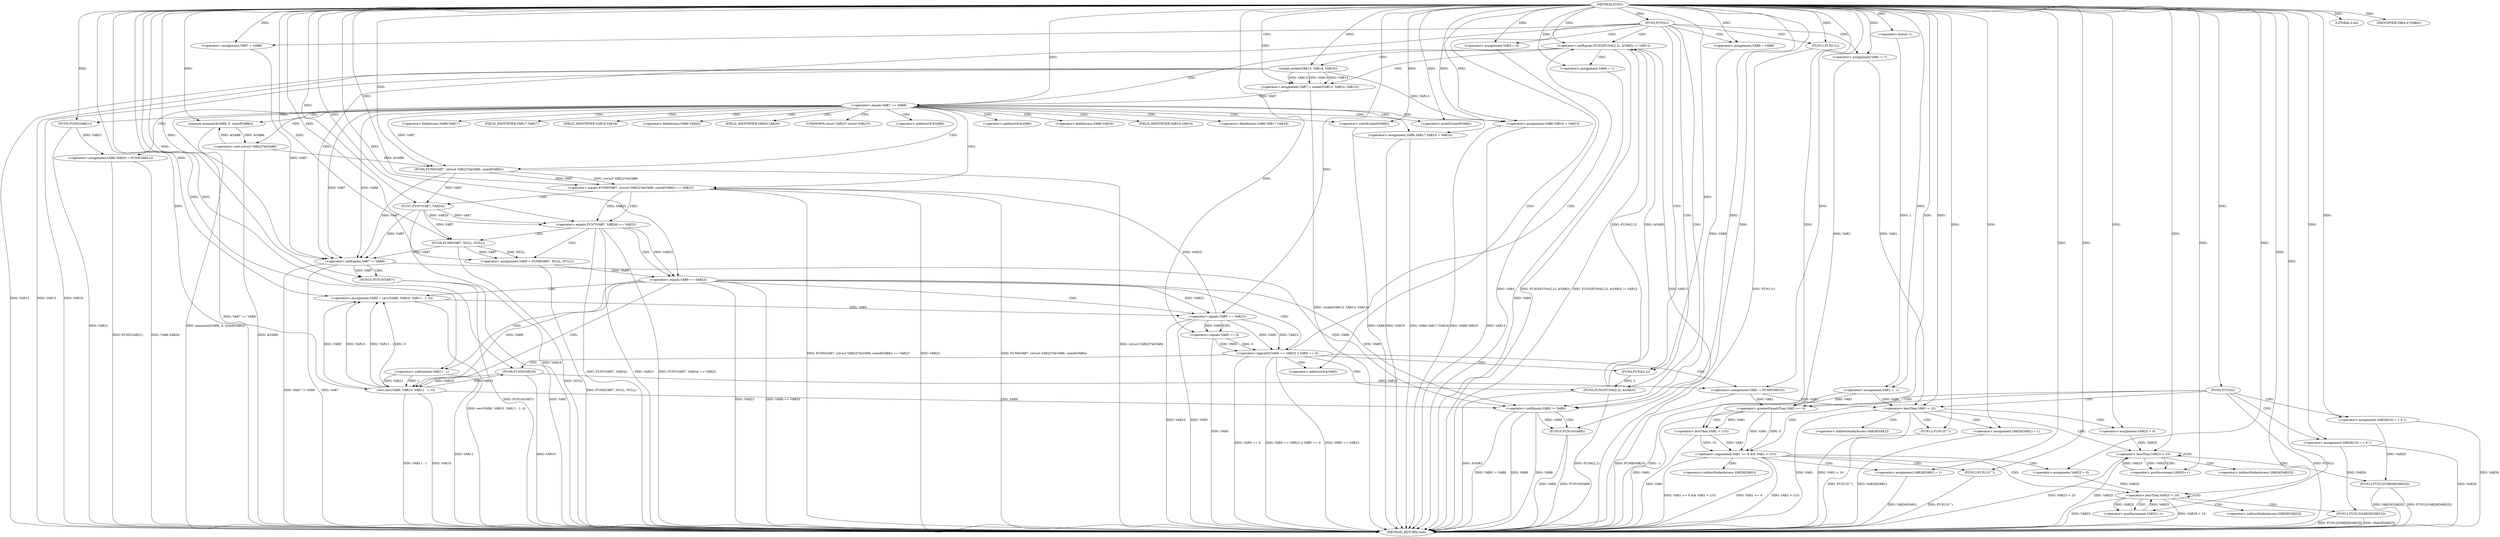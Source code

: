 digraph FUN1 {  
"1000100" [label = "(METHOD,FUN1)" ]
"1000334" [label = "(METHOD_RETURN,void)" ]
"1000103" [label = "(<operator>.assignment,VAR1 = -1)" ]
"1000105" [label = "(<operator>.minus,-1)" ]
"1000108" [label = "(FUN2,FUN2())" ]
"1000113" [label = "(<operator>.assignment,VAR4 = 0)" ]
"1000119" [label = "(<operator>.assignment,VAR7 = VAR8)" ]
"1000123" [label = "(<operator>.assignment,VAR9 = VAR8)" ]
"1000130" [label = "(<operator>.notEquals,FUN3(FUN4(2,2), &VAR3) != VAR12)" ]
"1000131" [label = "(FUN3,FUN3(FUN4(2,2), &VAR3))" ]
"1000132" [label = "(FUN4,FUN4(2,2))" ]
"1000140" [label = "(<operator>.assignment,VAR4 = 1)" ]
"1000143" [label = "(<operator>.assignment,VAR7 = socket(VAR13, VAR14, VAR15))" ]
"1000145" [label = "(socket,socket(VAR13, VAR14, VAR15))" ]
"1000150" [label = "(<operator>.equals,VAR7 == VAR8)" ]
"1000155" [label = "(memset,memset(&VAR6, 0, sizeof(VAR6)))" ]
"1000159" [label = "(<operator>.sizeOf,sizeof(VAR6))" ]
"1000161" [label = "(<operator>.assignment,VAR6.VAR16 = VAR13)" ]
"1000166" [label = "(<operator>.assignment,VAR6.VAR17.VAR18 = VAR19)" ]
"1000173" [label = "(<operator>.assignment,VAR6.VAR20 = FUN5(VAR21))" ]
"1000177" [label = "(FUN5,FUN5(VAR21))" ]
"1000180" [label = "(<operator>.equals,FUN6(VAR7, (struct VAR22*)&VAR6, sizeof(VAR6)) == VAR23)" ]
"1000181" [label = "(FUN6,FUN6(VAR7, (struct VAR22*)&VAR6, sizeof(VAR6)))" ]
"1000183" [label = "(<operator>.cast,(struct VAR22*)&VAR6)" ]
"1000187" [label = "(<operator>.sizeOf,sizeof(VAR6))" ]
"1000193" [label = "(<operator>.equals,FUN7(VAR7, VAR24) == VAR23)" ]
"1000194" [label = "(FUN7,FUN7(VAR7, VAR24))" ]
"1000200" [label = "(<operator>.assignment,VAR9 = FUN8(VAR7, NULL, NULL))" ]
"1000202" [label = "(FUN8,FUN8(VAR7, NULL, NULL))" ]
"1000207" [label = "(<operator>.equals,VAR9 == VAR23)" ]
"1000212" [label = "(<operator>.assignment,VAR5 = recv(VAR9, VAR10, VAR11 - 1, 0))" ]
"1000214" [label = "(recv,recv(VAR9, VAR10, VAR11 - 1, 0))" ]
"1000217" [label = "(<operator>.subtraction,VAR11 - 1)" ]
"1000222" [label = "(<operator>.logicalOr,VAR5 == VAR23 || VAR5 == 0)" ]
"1000223" [label = "(<operator>.equals,VAR5 == VAR23)" ]
"1000226" [label = "(<operator>.equals,VAR5 == 0)" ]
"1000231" [label = "(<operator>.assignment,VAR1 = FUN9(VAR10))" ]
"1000233" [label = "(FUN9,FUN9(VAR10))" ]
"1000235" [label = "(LITERAL,0,do)" ]
"1000237" [label = "(<operator>.notEquals,VAR7 != VAR8)" ]
"1000241" [label = "(FUN10,FUN10(VAR7))" ]
"1000244" [label = "(<operator>.notEquals,VAR9 != VAR8)" ]
"1000248" [label = "(FUN10,FUN10(VAR9))" ]
"1000251" [label = "(IDENTIFIER,VAR4,if (VAR4))" ]
"1000253" [label = "(FUN11,FUN11())" ]
"1000256" [label = "(<operator>.assignment,VAR1 = 7)" ]
"1000260" [label = "(FUN2,FUN2())" ]
"1000265" [label = "(<operator>.assignment,VAR26[10] = { 0 })" ]
"1000268" [label = "(<operator>.lessThan,VAR1 < 10)" ]
"1000272" [label = "(<operator>.assignment,VAR26[VAR1] = 1)" ]
"1000278" [label = "(<operator>.assignment,VAR25 = 0)" ]
"1000281" [label = "(<operator>.lessThan,VAR25 < 10)" ]
"1000284" [label = "(<operator>.postIncrement,VAR25++)" ]
"1000287" [label = "(FUN12,FUN12(VAR26[VAR25]))" ]
"1000293" [label = "(FUN13,FUN13(\"\"))" ]
"1000300" [label = "(<operator>.assignment,VAR26[10] = { 0 })" ]
"1000303" [label = "(<operator>.logicalAnd,VAR1 >= 0 && VAR1 < (10))" ]
"1000304" [label = "(<operator>.greaterEqualsThan,VAR1 >= 0)" ]
"1000307" [label = "(<operator>.lessThan,VAR1 < (10))" ]
"1000311" [label = "(<operator>.assignment,VAR26[VAR1] = 1)" ]
"1000317" [label = "(<operator>.assignment,VAR25 = 0)" ]
"1000320" [label = "(<operator>.lessThan,VAR25 < 10)" ]
"1000323" [label = "(<operator>.postIncrement,VAR25++)" ]
"1000326" [label = "(FUN12,FUN12(VAR26[VAR25]))" ]
"1000332" [label = "(FUN13,FUN13(\"\"))" ]
"1000135" [label = "(<operator>.addressOf,&VAR3)" ]
"1000156" [label = "(<operator>.addressOf,&VAR6)" ]
"1000162" [label = "(<operator>.fieldAccess,VAR6.VAR16)" ]
"1000164" [label = "(FIELD_IDENTIFIER,VAR16,VAR16)" ]
"1000167" [label = "(<operator>.fieldAccess,VAR6.VAR17.VAR18)" ]
"1000168" [label = "(<operator>.fieldAccess,VAR6.VAR17)" ]
"1000170" [label = "(FIELD_IDENTIFIER,VAR17,VAR17)" ]
"1000171" [label = "(FIELD_IDENTIFIER,VAR18,VAR18)" ]
"1000174" [label = "(<operator>.fieldAccess,VAR6.VAR20)" ]
"1000176" [label = "(FIELD_IDENTIFIER,VAR20,VAR20)" ]
"1000184" [label = "(UNKNOWN,struct VAR22*,struct VAR22*)" ]
"1000185" [label = "(<operator>.addressOf,&VAR6)" ]
"1000273" [label = "(<operator>.indirectIndexAccess,VAR26[VAR1])" ]
"1000288" [label = "(<operator>.indirectIndexAccess,VAR26[VAR25])" ]
"1000312" [label = "(<operator>.indirectIndexAccess,VAR26[VAR1])" ]
"1000327" [label = "(<operator>.indirectIndexAccess,VAR26[VAR25])" ]
  "1000183" -> "1000334"  [ label = "DDG: &VAR6"] 
  "1000303" -> "1000334"  [ label = "DDG: VAR1 >= 0 && VAR1 < (10)"] 
  "1000326" -> "1000334"  [ label = "DDG: FUN12(VAR26[VAR25])"] 
  "1000248" -> "1000334"  [ label = "DDG: FUN10(VAR9)"] 
  "1000187" -> "1000334"  [ label = "DDG: VAR6"] 
  "1000177" -> "1000334"  [ label = "DDG: VAR21"] 
  "1000130" -> "1000334"  [ label = "DDG: FUN3(FUN4(2,2), &VAR3) != VAR12"] 
  "1000260" -> "1000334"  [ label = "DDG: FUN2()"] 
  "1000166" -> "1000334"  [ label = "DDG: VAR19"] 
  "1000311" -> "1000334"  [ label = "DDG: VAR26[VAR1]"] 
  "1000223" -> "1000334"  [ label = "DDG: VAR23"] 
  "1000193" -> "1000334"  [ label = "DDG: FUN7(VAR7, VAR24)"] 
  "1000226" -> "1000334"  [ label = "DDG: VAR5"] 
  "1000222" -> "1000334"  [ label = "DDG: VAR5 == VAR23"] 
  "1000237" -> "1000334"  [ label = "DDG: VAR7 != VAR8"] 
  "1000207" -> "1000334"  [ label = "DDG: VAR23"] 
  "1000281" -> "1000334"  [ label = "DDG: VAR25"] 
  "1000231" -> "1000334"  [ label = "DDG: FUN9(VAR10)"] 
  "1000253" -> "1000334"  [ label = "DDG: FUN11()"] 
  "1000303" -> "1000334"  [ label = "DDG: VAR1 >= 0"] 
  "1000293" -> "1000334"  [ label = "DDG: FUN13(\"\")"] 
  "1000214" -> "1000334"  [ label = "DDG: VAR10"] 
  "1000287" -> "1000334"  [ label = "DDG: FUN12(VAR26[VAR25])"] 
  "1000103" -> "1000334"  [ label = "DDG: -1"] 
  "1000222" -> "1000334"  [ label = "DDG: VAR5 == 0"] 
  "1000214" -> "1000334"  [ label = "DDG: VAR11 - 1"] 
  "1000212" -> "1000334"  [ label = "DDG: recv(VAR9, VAR10, VAR11 - 1, 0)"] 
  "1000180" -> "1000334"  [ label = "DDG: VAR23"] 
  "1000237" -> "1000334"  [ label = "DDG: VAR7"] 
  "1000113" -> "1000334"  [ label = "DDG: VAR4"] 
  "1000304" -> "1000334"  [ label = "DDG: VAR1"] 
  "1000303" -> "1000334"  [ label = "DDG: VAR1 < (10)"] 
  "1000131" -> "1000334"  [ label = "DDG: FUN4(2,2)"] 
  "1000140" -> "1000334"  [ label = "DDG: VAR4"] 
  "1000268" -> "1000334"  [ label = "DDG: VAR1"] 
  "1000155" -> "1000334"  [ label = "DDG: memset(&VAR6, 0, sizeof(VAR6))"] 
  "1000166" -> "1000334"  [ label = "DDG: VAR6.VAR17.VAR18"] 
  "1000332" -> "1000334"  [ label = "DDG: FUN13(\"\")"] 
  "1000268" -> "1000334"  [ label = "DDG: VAR1 < 10"] 
  "1000180" -> "1000334"  [ label = "DDG: FUN6(VAR7, (struct VAR22*)&VAR6, sizeof(VAR6))"] 
  "1000300" -> "1000334"  [ label = "DDG: VAR26"] 
  "1000217" -> "1000334"  [ label = "DDG: VAR11"] 
  "1000180" -> "1000334"  [ label = "DDG: FUN6(VAR7, (struct VAR22*)&VAR6, sizeof(VAR6)) == VAR23"] 
  "1000222" -> "1000334"  [ label = "DDG: VAR5 == VAR23 || VAR5 == 0"] 
  "1000145" -> "1000334"  [ label = "DDG: VAR15"] 
  "1000207" -> "1000334"  [ label = "DDG: VAR9 == VAR23"] 
  "1000265" -> "1000334"  [ label = "DDG: VAR26"] 
  "1000193" -> "1000334"  [ label = "DDG: VAR23"] 
  "1000272" -> "1000334"  [ label = "DDG: VAR26[VAR1]"] 
  "1000131" -> "1000334"  [ label = "DDG: &VAR3"] 
  "1000193" -> "1000334"  [ label = "DDG: FUN7(VAR7, VAR24) == VAR23"] 
  "1000281" -> "1000334"  [ label = "DDG: VAR25 < 10"] 
  "1000233" -> "1000334"  [ label = "DDG: VAR10"] 
  "1000241" -> "1000334"  [ label = "DDG: VAR7"] 
  "1000143" -> "1000334"  [ label = "DDG: socket(VAR13, VAR14, VAR15)"] 
  "1000287" -> "1000334"  [ label = "DDG: VAR26[VAR25]"] 
  "1000173" -> "1000334"  [ label = "DDG: FUN5(VAR21)"] 
  "1000244" -> "1000334"  [ label = "DDG: VAR9 != VAR8"] 
  "1000150" -> "1000334"  [ label = "DDG: VAR7 == VAR8"] 
  "1000320" -> "1000334"  [ label = "DDG: VAR25"] 
  "1000326" -> "1000334"  [ label = "DDG: VAR26[VAR25]"] 
  "1000202" -> "1000334"  [ label = "DDG: NULL"] 
  "1000320" -> "1000334"  [ label = "DDG: VAR25 < 10"] 
  "1000244" -> "1000334"  [ label = "DDG: VAR9"] 
  "1000307" -> "1000334"  [ label = "DDG: VAR1"] 
  "1000194" -> "1000334"  [ label = "DDG: VAR24"] 
  "1000161" -> "1000334"  [ label = "DDG: VAR6.VAR16"] 
  "1000244" -> "1000334"  [ label = "DDG: VAR8"] 
  "1000145" -> "1000334"  [ label = "DDG: VAR13"] 
  "1000241" -> "1000334"  [ label = "DDG: FUN10(VAR7)"] 
  "1000145" -> "1000334"  [ label = "DDG: VAR14"] 
  "1000181" -> "1000334"  [ label = "DDG: (struct VAR22*)&VAR6"] 
  "1000173" -> "1000334"  [ label = "DDG: VAR6.VAR20"] 
  "1000130" -> "1000334"  [ label = "DDG: VAR12"] 
  "1000248" -> "1000334"  [ label = "DDG: VAR9"] 
  "1000223" -> "1000334"  [ label = "DDG: VAR5"] 
  "1000161" -> "1000334"  [ label = "DDG: VAR13"] 
  "1000130" -> "1000334"  [ label = "DDG: FUN3(FUN4(2,2), &VAR3)"] 
  "1000200" -> "1000334"  [ label = "DDG: FUN8(VAR7, NULL, NULL)"] 
  "1000105" -> "1000103"  [ label = "DDG: 1"] 
  "1000100" -> "1000103"  [ label = "DDG: "] 
  "1000100" -> "1000105"  [ label = "DDG: "] 
  "1000100" -> "1000108"  [ label = "DDG: "] 
  "1000100" -> "1000113"  [ label = "DDG: "] 
  "1000100" -> "1000119"  [ label = "DDG: "] 
  "1000100" -> "1000123"  [ label = "DDG: "] 
  "1000131" -> "1000130"  [ label = "DDG: FUN4(2,2)"] 
  "1000131" -> "1000130"  [ label = "DDG: &VAR3"] 
  "1000132" -> "1000131"  [ label = "DDG: 2"] 
  "1000100" -> "1000132"  [ label = "DDG: "] 
  "1000100" -> "1000130"  [ label = "DDG: "] 
  "1000100" -> "1000140"  [ label = "DDG: "] 
  "1000145" -> "1000143"  [ label = "DDG: VAR13"] 
  "1000145" -> "1000143"  [ label = "DDG: VAR14"] 
  "1000145" -> "1000143"  [ label = "DDG: VAR15"] 
  "1000100" -> "1000143"  [ label = "DDG: "] 
  "1000100" -> "1000145"  [ label = "DDG: "] 
  "1000143" -> "1000150"  [ label = "DDG: VAR7"] 
  "1000100" -> "1000150"  [ label = "DDG: "] 
  "1000183" -> "1000155"  [ label = "DDG: &VAR6"] 
  "1000100" -> "1000155"  [ label = "DDG: "] 
  "1000100" -> "1000159"  [ label = "DDG: "] 
  "1000145" -> "1000161"  [ label = "DDG: VAR13"] 
  "1000100" -> "1000161"  [ label = "DDG: "] 
  "1000100" -> "1000166"  [ label = "DDG: "] 
  "1000177" -> "1000173"  [ label = "DDG: VAR21"] 
  "1000100" -> "1000177"  [ label = "DDG: "] 
  "1000181" -> "1000180"  [ label = "DDG: VAR7"] 
  "1000181" -> "1000180"  [ label = "DDG: (struct VAR22*)&VAR6"] 
  "1000150" -> "1000181"  [ label = "DDG: VAR7"] 
  "1000100" -> "1000181"  [ label = "DDG: "] 
  "1000183" -> "1000181"  [ label = "DDG: &VAR6"] 
  "1000155" -> "1000183"  [ label = "DDG: &VAR6"] 
  "1000100" -> "1000187"  [ label = "DDG: "] 
  "1000223" -> "1000180"  [ label = "DDG: VAR23"] 
  "1000100" -> "1000180"  [ label = "DDG: "] 
  "1000194" -> "1000193"  [ label = "DDG: VAR7"] 
  "1000194" -> "1000193"  [ label = "DDG: VAR24"] 
  "1000181" -> "1000194"  [ label = "DDG: VAR7"] 
  "1000100" -> "1000194"  [ label = "DDG: "] 
  "1000180" -> "1000193"  [ label = "DDG: VAR23"] 
  "1000100" -> "1000193"  [ label = "DDG: "] 
  "1000202" -> "1000200"  [ label = "DDG: VAR7"] 
  "1000202" -> "1000200"  [ label = "DDG: NULL"] 
  "1000100" -> "1000200"  [ label = "DDG: "] 
  "1000194" -> "1000202"  [ label = "DDG: VAR7"] 
  "1000100" -> "1000202"  [ label = "DDG: "] 
  "1000200" -> "1000207"  [ label = "DDG: VAR9"] 
  "1000100" -> "1000207"  [ label = "DDG: "] 
  "1000193" -> "1000207"  [ label = "DDG: VAR23"] 
  "1000214" -> "1000212"  [ label = "DDG: VAR9"] 
  "1000214" -> "1000212"  [ label = "DDG: VAR10"] 
  "1000214" -> "1000212"  [ label = "DDG: VAR11 - 1"] 
  "1000214" -> "1000212"  [ label = "DDG: 0"] 
  "1000100" -> "1000212"  [ label = "DDG: "] 
  "1000207" -> "1000214"  [ label = "DDG: VAR9"] 
  "1000100" -> "1000214"  [ label = "DDG: "] 
  "1000233" -> "1000214"  [ label = "DDG: VAR10"] 
  "1000217" -> "1000214"  [ label = "DDG: VAR11"] 
  "1000217" -> "1000214"  [ label = "DDG: 1"] 
  "1000100" -> "1000217"  [ label = "DDG: "] 
  "1000223" -> "1000222"  [ label = "DDG: VAR5"] 
  "1000223" -> "1000222"  [ label = "DDG: VAR23"] 
  "1000212" -> "1000223"  [ label = "DDG: VAR5"] 
  "1000100" -> "1000223"  [ label = "DDG: "] 
  "1000207" -> "1000223"  [ label = "DDG: VAR23"] 
  "1000226" -> "1000222"  [ label = "DDG: VAR5"] 
  "1000226" -> "1000222"  [ label = "DDG: 0"] 
  "1000223" -> "1000226"  [ label = "DDG: VAR5"] 
  "1000100" -> "1000226"  [ label = "DDG: "] 
  "1000233" -> "1000231"  [ label = "DDG: VAR10"] 
  "1000100" -> "1000231"  [ label = "DDG: "] 
  "1000214" -> "1000233"  [ label = "DDG: VAR10"] 
  "1000100" -> "1000233"  [ label = "DDG: "] 
  "1000100" -> "1000235"  [ label = "DDG: "] 
  "1000181" -> "1000237"  [ label = "DDG: VAR7"] 
  "1000150" -> "1000237"  [ label = "DDG: VAR7"] 
  "1000194" -> "1000237"  [ label = "DDG: VAR7"] 
  "1000202" -> "1000237"  [ label = "DDG: VAR7"] 
  "1000119" -> "1000237"  [ label = "DDG: VAR7"] 
  "1000100" -> "1000237"  [ label = "DDG: "] 
  "1000150" -> "1000237"  [ label = "DDG: VAR8"] 
  "1000237" -> "1000241"  [ label = "DDG: VAR7"] 
  "1000100" -> "1000241"  [ label = "DDG: "] 
  "1000207" -> "1000244"  [ label = "DDG: VAR9"] 
  "1000214" -> "1000244"  [ label = "DDG: VAR9"] 
  "1000123" -> "1000244"  [ label = "DDG: VAR9"] 
  "1000100" -> "1000244"  [ label = "DDG: "] 
  "1000237" -> "1000244"  [ label = "DDG: VAR8"] 
  "1000244" -> "1000248"  [ label = "DDG: VAR9"] 
  "1000100" -> "1000248"  [ label = "DDG: "] 
  "1000100" -> "1000251"  [ label = "DDG: "] 
  "1000100" -> "1000253"  [ label = "DDG: "] 
  "1000100" -> "1000256"  [ label = "DDG: "] 
  "1000100" -> "1000260"  [ label = "DDG: "] 
  "1000100" -> "1000265"  [ label = "DDG: "] 
  "1000103" -> "1000268"  [ label = "DDG: VAR1"] 
  "1000231" -> "1000268"  [ label = "DDG: VAR1"] 
  "1000256" -> "1000268"  [ label = "DDG: VAR1"] 
  "1000100" -> "1000268"  [ label = "DDG: "] 
  "1000100" -> "1000272"  [ label = "DDG: "] 
  "1000100" -> "1000278"  [ label = "DDG: "] 
  "1000284" -> "1000281"  [ label = "DDG: VAR25"] 
  "1000278" -> "1000281"  [ label = "DDG: VAR25"] 
  "1000100" -> "1000281"  [ label = "DDG: "] 
  "1000281" -> "1000284"  [ label = "DDG: VAR25"] 
  "1000100" -> "1000284"  [ label = "DDG: "] 
  "1000265" -> "1000287"  [ label = "DDG: VAR26"] 
  "1000100" -> "1000293"  [ label = "DDG: "] 
  "1000100" -> "1000300"  [ label = "DDG: "] 
  "1000304" -> "1000303"  [ label = "DDG: VAR1"] 
  "1000304" -> "1000303"  [ label = "DDG: 0"] 
  "1000103" -> "1000304"  [ label = "DDG: VAR1"] 
  "1000231" -> "1000304"  [ label = "DDG: VAR1"] 
  "1000256" -> "1000304"  [ label = "DDG: VAR1"] 
  "1000100" -> "1000304"  [ label = "DDG: "] 
  "1000307" -> "1000303"  [ label = "DDG: VAR1"] 
  "1000307" -> "1000303"  [ label = "DDG: 10"] 
  "1000304" -> "1000307"  [ label = "DDG: VAR1"] 
  "1000100" -> "1000307"  [ label = "DDG: "] 
  "1000100" -> "1000311"  [ label = "DDG: "] 
  "1000100" -> "1000317"  [ label = "DDG: "] 
  "1000317" -> "1000320"  [ label = "DDG: VAR25"] 
  "1000323" -> "1000320"  [ label = "DDG: VAR25"] 
  "1000100" -> "1000320"  [ label = "DDG: "] 
  "1000320" -> "1000323"  [ label = "DDG: VAR25"] 
  "1000100" -> "1000323"  [ label = "DDG: "] 
  "1000300" -> "1000326"  [ label = "DDG: VAR26"] 
  "1000100" -> "1000332"  [ label = "DDG: "] 
  "1000108" -> "1000244"  [ label = "CDG: "] 
  "1000108" -> "1000132"  [ label = "CDG: "] 
  "1000108" -> "1000123"  [ label = "CDG: "] 
  "1000108" -> "1000130"  [ label = "CDG: "] 
  "1000108" -> "1000119"  [ label = "CDG: "] 
  "1000108" -> "1000135"  [ label = "CDG: "] 
  "1000108" -> "1000131"  [ label = "CDG: "] 
  "1000108" -> "1000113"  [ label = "CDG: "] 
  "1000108" -> "1000237"  [ label = "CDG: "] 
  "1000108" -> "1000256"  [ label = "CDG: "] 
  "1000108" -> "1000253"  [ label = "CDG: "] 
  "1000130" -> "1000150"  [ label = "CDG: "] 
  "1000130" -> "1000145"  [ label = "CDG: "] 
  "1000130" -> "1000143"  [ label = "CDG: "] 
  "1000130" -> "1000140"  [ label = "CDG: "] 
  "1000150" -> "1000164"  [ label = "CDG: "] 
  "1000150" -> "1000174"  [ label = "CDG: "] 
  "1000150" -> "1000156"  [ label = "CDG: "] 
  "1000150" -> "1000161"  [ label = "CDG: "] 
  "1000150" -> "1000166"  [ label = "CDG: "] 
  "1000150" -> "1000180"  [ label = "CDG: "] 
  "1000150" -> "1000183"  [ label = "CDG: "] 
  "1000150" -> "1000167"  [ label = "CDG: "] 
  "1000150" -> "1000176"  [ label = "CDG: "] 
  "1000150" -> "1000187"  [ label = "CDG: "] 
  "1000150" -> "1000185"  [ label = "CDG: "] 
  "1000150" -> "1000168"  [ label = "CDG: "] 
  "1000150" -> "1000159"  [ label = "CDG: "] 
  "1000150" -> "1000173"  [ label = "CDG: "] 
  "1000150" -> "1000155"  [ label = "CDG: "] 
  "1000150" -> "1000170"  [ label = "CDG: "] 
  "1000150" -> "1000171"  [ label = "CDG: "] 
  "1000150" -> "1000184"  [ label = "CDG: "] 
  "1000150" -> "1000177"  [ label = "CDG: "] 
  "1000150" -> "1000162"  [ label = "CDG: "] 
  "1000150" -> "1000181"  [ label = "CDG: "] 
  "1000180" -> "1000194"  [ label = "CDG: "] 
  "1000180" -> "1000193"  [ label = "CDG: "] 
  "1000193" -> "1000200"  [ label = "CDG: "] 
  "1000193" -> "1000207"  [ label = "CDG: "] 
  "1000193" -> "1000202"  [ label = "CDG: "] 
  "1000207" -> "1000222"  [ label = "CDG: "] 
  "1000207" -> "1000214"  [ label = "CDG: "] 
  "1000207" -> "1000217"  [ label = "CDG: "] 
  "1000207" -> "1000212"  [ label = "CDG: "] 
  "1000207" -> "1000223"  [ label = "CDG: "] 
  "1000222" -> "1000233"  [ label = "CDG: "] 
  "1000222" -> "1000231"  [ label = "CDG: "] 
  "1000222" -> "1000132"  [ label = "CDG: "] 
  "1000222" -> "1000130"  [ label = "CDG: "] 
  "1000222" -> "1000135"  [ label = "CDG: "] 
  "1000222" -> "1000131"  [ label = "CDG: "] 
  "1000223" -> "1000226"  [ label = "CDG: "] 
  "1000237" -> "1000241"  [ label = "CDG: "] 
  "1000244" -> "1000248"  [ label = "CDG: "] 
  "1000260" -> "1000268"  [ label = "CDG: "] 
  "1000260" -> "1000300"  [ label = "CDG: "] 
  "1000260" -> "1000304"  [ label = "CDG: "] 
  "1000260" -> "1000303"  [ label = "CDG: "] 
  "1000260" -> "1000265"  [ label = "CDG: "] 
  "1000268" -> "1000293"  [ label = "CDG: "] 
  "1000268" -> "1000281"  [ label = "CDG: "] 
  "1000268" -> "1000273"  [ label = "CDG: "] 
  "1000268" -> "1000272"  [ label = "CDG: "] 
  "1000268" -> "1000278"  [ label = "CDG: "] 
  "1000281" -> "1000281"  [ label = "CDG: "] 
  "1000281" -> "1000284"  [ label = "CDG: "] 
  "1000281" -> "1000288"  [ label = "CDG: "] 
  "1000281" -> "1000287"  [ label = "CDG: "] 
  "1000303" -> "1000332"  [ label = "CDG: "] 
  "1000303" -> "1000312"  [ label = "CDG: "] 
  "1000303" -> "1000311"  [ label = "CDG: "] 
  "1000303" -> "1000320"  [ label = "CDG: "] 
  "1000303" -> "1000317"  [ label = "CDG: "] 
  "1000304" -> "1000307"  [ label = "CDG: "] 
  "1000320" -> "1000326"  [ label = "CDG: "] 
  "1000320" -> "1000320"  [ label = "CDG: "] 
  "1000320" -> "1000323"  [ label = "CDG: "] 
  "1000320" -> "1000327"  [ label = "CDG: "] 
}
